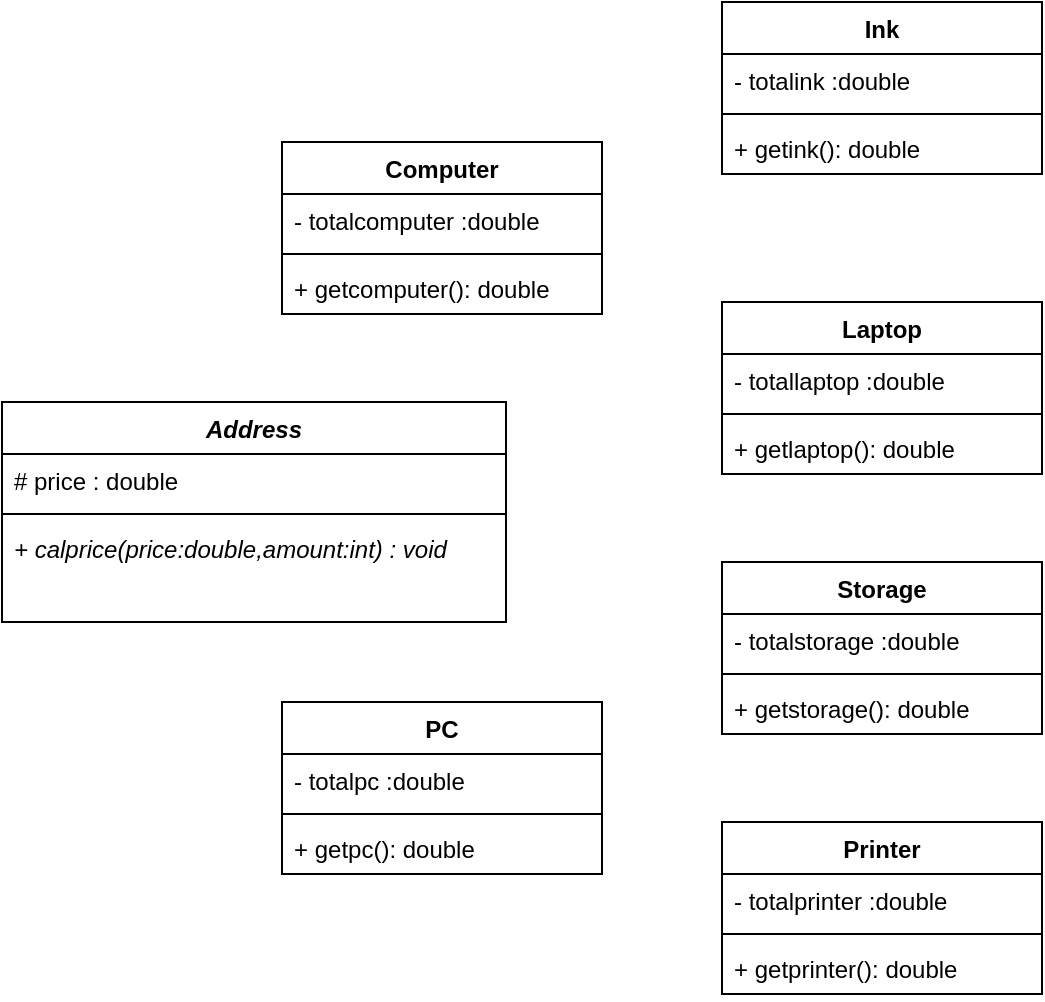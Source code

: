 <mxfile version="13.11.0" type="github">
  <diagram id="C5RBs43oDa-KdzZeNtuy" name="Page-1">
    <mxGraphModel dx="868" dy="482" grid="1" gridSize="10" guides="1" tooltips="1" connect="1" arrows="1" fold="1" page="1" pageScale="1" pageWidth="827" pageHeight="1169" math="0" shadow="0">
      <root>
        <mxCell id="WIyWlLk6GJQsqaUBKTNV-0" />
        <mxCell id="WIyWlLk6GJQsqaUBKTNV-1" parent="WIyWlLk6GJQsqaUBKTNV-0" />
        <mxCell id="zkfFHV4jXpPFQw0GAbJ--17" value="Address" style="swimlane;fontStyle=3;align=center;verticalAlign=top;childLayout=stackLayout;horizontal=1;startSize=26;horizontalStack=0;resizeParent=1;resizeLast=0;collapsible=1;marginBottom=0;rounded=0;shadow=0;strokeWidth=1;" parent="WIyWlLk6GJQsqaUBKTNV-1" vertex="1">
          <mxGeometry x="20" y="360" width="252" height="110" as="geometry">
            <mxRectangle x="550" y="140" width="160" height="26" as="alternateBounds" />
          </mxGeometry>
        </mxCell>
        <mxCell id="zkfFHV4jXpPFQw0GAbJ--18" value="# price : double" style="text;align=left;verticalAlign=top;spacingLeft=4;spacingRight=4;overflow=hidden;rotatable=0;points=[[0,0.5],[1,0.5]];portConstraint=eastwest;" parent="zkfFHV4jXpPFQw0GAbJ--17" vertex="1">
          <mxGeometry y="26" width="252" height="26" as="geometry" />
        </mxCell>
        <mxCell id="zkfFHV4jXpPFQw0GAbJ--23" value="" style="line;html=1;strokeWidth=1;align=left;verticalAlign=middle;spacingTop=-1;spacingLeft=3;spacingRight=3;rotatable=0;labelPosition=right;points=[];portConstraint=eastwest;" parent="zkfFHV4jXpPFQw0GAbJ--17" vertex="1">
          <mxGeometry y="52" width="252" height="8" as="geometry" />
        </mxCell>
        <mxCell id="zkfFHV4jXpPFQw0GAbJ--25" value="+ calprice(price:double,amount:int) : void" style="text;align=left;verticalAlign=top;spacingLeft=4;spacingRight=4;overflow=hidden;rotatable=0;points=[[0,0.5],[1,0.5]];portConstraint=eastwest;fontStyle=2" parent="zkfFHV4jXpPFQw0GAbJ--17" vertex="1">
          <mxGeometry y="60" width="252" height="26" as="geometry" />
        </mxCell>
        <mxCell id="4rQ4ULYGYFtnjdAi6lzd-0" value="Storage" style="swimlane;fontStyle=1;align=center;verticalAlign=top;childLayout=stackLayout;horizontal=1;startSize=26;horizontalStack=0;resizeParent=1;resizeParentMax=0;resizeLast=0;collapsible=1;marginBottom=0;" vertex="1" parent="WIyWlLk6GJQsqaUBKTNV-1">
          <mxGeometry x="380" y="440" width="160" height="86" as="geometry" />
        </mxCell>
        <mxCell id="4rQ4ULYGYFtnjdAi6lzd-1" value="- totalstorage :double" style="text;strokeColor=none;fillColor=none;align=left;verticalAlign=top;spacingLeft=4;spacingRight=4;overflow=hidden;rotatable=0;points=[[0,0.5],[1,0.5]];portConstraint=eastwest;" vertex="1" parent="4rQ4ULYGYFtnjdAi6lzd-0">
          <mxGeometry y="26" width="160" height="26" as="geometry" />
        </mxCell>
        <mxCell id="4rQ4ULYGYFtnjdAi6lzd-2" value="" style="line;strokeWidth=1;fillColor=none;align=left;verticalAlign=middle;spacingTop=-1;spacingLeft=3;spacingRight=3;rotatable=0;labelPosition=right;points=[];portConstraint=eastwest;" vertex="1" parent="4rQ4ULYGYFtnjdAi6lzd-0">
          <mxGeometry y="52" width="160" height="8" as="geometry" />
        </mxCell>
        <mxCell id="4rQ4ULYGYFtnjdAi6lzd-3" value="+ getstorage(): double" style="text;strokeColor=none;fillColor=none;align=left;verticalAlign=top;spacingLeft=4;spacingRight=4;overflow=hidden;rotatable=0;points=[[0,0.5],[1,0.5]];portConstraint=eastwest;" vertex="1" parent="4rQ4ULYGYFtnjdAi6lzd-0">
          <mxGeometry y="60" width="160" height="26" as="geometry" />
        </mxCell>
        <mxCell id="4rQ4ULYGYFtnjdAi6lzd-4" value="Laptop" style="swimlane;fontStyle=1;align=center;verticalAlign=top;childLayout=stackLayout;horizontal=1;startSize=26;horizontalStack=0;resizeParent=1;resizeParentMax=0;resizeLast=0;collapsible=1;marginBottom=0;" vertex="1" parent="WIyWlLk6GJQsqaUBKTNV-1">
          <mxGeometry x="380" y="310" width="160" height="86" as="geometry" />
        </mxCell>
        <mxCell id="4rQ4ULYGYFtnjdAi6lzd-5" value="- totallaptop :double" style="text;strokeColor=none;fillColor=none;align=left;verticalAlign=top;spacingLeft=4;spacingRight=4;overflow=hidden;rotatable=0;points=[[0,0.5],[1,0.5]];portConstraint=eastwest;" vertex="1" parent="4rQ4ULYGYFtnjdAi6lzd-4">
          <mxGeometry y="26" width="160" height="26" as="geometry" />
        </mxCell>
        <mxCell id="4rQ4ULYGYFtnjdAi6lzd-6" value="" style="line;strokeWidth=1;fillColor=none;align=left;verticalAlign=middle;spacingTop=-1;spacingLeft=3;spacingRight=3;rotatable=0;labelPosition=right;points=[];portConstraint=eastwest;" vertex="1" parent="4rQ4ULYGYFtnjdAi6lzd-4">
          <mxGeometry y="52" width="160" height="8" as="geometry" />
        </mxCell>
        <mxCell id="4rQ4ULYGYFtnjdAi6lzd-7" value="+ getlaptop(): double" style="text;strokeColor=none;fillColor=none;align=left;verticalAlign=top;spacingLeft=4;spacingRight=4;overflow=hidden;rotatable=0;points=[[0,0.5],[1,0.5]];portConstraint=eastwest;" vertex="1" parent="4rQ4ULYGYFtnjdAi6lzd-4">
          <mxGeometry y="60" width="160" height="26" as="geometry" />
        </mxCell>
        <mxCell id="4rQ4ULYGYFtnjdAi6lzd-8" value="Printer" style="swimlane;fontStyle=1;align=center;verticalAlign=top;childLayout=stackLayout;horizontal=1;startSize=26;horizontalStack=0;resizeParent=1;resizeParentMax=0;resizeLast=0;collapsible=1;marginBottom=0;" vertex="1" parent="WIyWlLk6GJQsqaUBKTNV-1">
          <mxGeometry x="380" y="570" width="160" height="86" as="geometry" />
        </mxCell>
        <mxCell id="4rQ4ULYGYFtnjdAi6lzd-9" value="- totalprinter :double" style="text;strokeColor=none;fillColor=none;align=left;verticalAlign=top;spacingLeft=4;spacingRight=4;overflow=hidden;rotatable=0;points=[[0,0.5],[1,0.5]];portConstraint=eastwest;" vertex="1" parent="4rQ4ULYGYFtnjdAi6lzd-8">
          <mxGeometry y="26" width="160" height="26" as="geometry" />
        </mxCell>
        <mxCell id="4rQ4ULYGYFtnjdAi6lzd-10" value="" style="line;strokeWidth=1;fillColor=none;align=left;verticalAlign=middle;spacingTop=-1;spacingLeft=3;spacingRight=3;rotatable=0;labelPosition=right;points=[];portConstraint=eastwest;" vertex="1" parent="4rQ4ULYGYFtnjdAi6lzd-8">
          <mxGeometry y="52" width="160" height="8" as="geometry" />
        </mxCell>
        <mxCell id="4rQ4ULYGYFtnjdAi6lzd-11" value="+ getprinter(): double" style="text;strokeColor=none;fillColor=none;align=left;verticalAlign=top;spacingLeft=4;spacingRight=4;overflow=hidden;rotatable=0;points=[[0,0.5],[1,0.5]];portConstraint=eastwest;" vertex="1" parent="4rQ4ULYGYFtnjdAi6lzd-8">
          <mxGeometry y="60" width="160" height="26" as="geometry" />
        </mxCell>
        <mxCell id="4rQ4ULYGYFtnjdAi6lzd-12" value="Ink" style="swimlane;fontStyle=1;align=center;verticalAlign=top;childLayout=stackLayout;horizontal=1;startSize=26;horizontalStack=0;resizeParent=1;resizeParentMax=0;resizeLast=0;collapsible=1;marginBottom=0;" vertex="1" parent="WIyWlLk6GJQsqaUBKTNV-1">
          <mxGeometry x="380" y="160" width="160" height="86" as="geometry" />
        </mxCell>
        <mxCell id="4rQ4ULYGYFtnjdAi6lzd-13" value="- totalink :double" style="text;strokeColor=none;fillColor=none;align=left;verticalAlign=top;spacingLeft=4;spacingRight=4;overflow=hidden;rotatable=0;points=[[0,0.5],[1,0.5]];portConstraint=eastwest;" vertex="1" parent="4rQ4ULYGYFtnjdAi6lzd-12">
          <mxGeometry y="26" width="160" height="26" as="geometry" />
        </mxCell>
        <mxCell id="4rQ4ULYGYFtnjdAi6lzd-14" value="" style="line;strokeWidth=1;fillColor=none;align=left;verticalAlign=middle;spacingTop=-1;spacingLeft=3;spacingRight=3;rotatable=0;labelPosition=right;points=[];portConstraint=eastwest;" vertex="1" parent="4rQ4ULYGYFtnjdAi6lzd-12">
          <mxGeometry y="52" width="160" height="8" as="geometry" />
        </mxCell>
        <mxCell id="4rQ4ULYGYFtnjdAi6lzd-15" value="+ getink(): double" style="text;strokeColor=none;fillColor=none;align=left;verticalAlign=top;spacingLeft=4;spacingRight=4;overflow=hidden;rotatable=0;points=[[0,0.5],[1,0.5]];portConstraint=eastwest;" vertex="1" parent="4rQ4ULYGYFtnjdAi6lzd-12">
          <mxGeometry y="60" width="160" height="26" as="geometry" />
        </mxCell>
        <mxCell id="4rQ4ULYGYFtnjdAi6lzd-16" value="PC" style="swimlane;fontStyle=1;align=center;verticalAlign=top;childLayout=stackLayout;horizontal=1;startSize=26;horizontalStack=0;resizeParent=1;resizeParentMax=0;resizeLast=0;collapsible=1;marginBottom=0;" vertex="1" parent="WIyWlLk6GJQsqaUBKTNV-1">
          <mxGeometry x="160" y="510" width="160" height="86" as="geometry" />
        </mxCell>
        <mxCell id="4rQ4ULYGYFtnjdAi6lzd-17" value="- totalpc :double" style="text;strokeColor=none;fillColor=none;align=left;verticalAlign=top;spacingLeft=4;spacingRight=4;overflow=hidden;rotatable=0;points=[[0,0.5],[1,0.5]];portConstraint=eastwest;" vertex="1" parent="4rQ4ULYGYFtnjdAi6lzd-16">
          <mxGeometry y="26" width="160" height="26" as="geometry" />
        </mxCell>
        <mxCell id="4rQ4ULYGYFtnjdAi6lzd-18" value="" style="line;strokeWidth=1;fillColor=none;align=left;verticalAlign=middle;spacingTop=-1;spacingLeft=3;spacingRight=3;rotatable=0;labelPosition=right;points=[];portConstraint=eastwest;" vertex="1" parent="4rQ4ULYGYFtnjdAi6lzd-16">
          <mxGeometry y="52" width="160" height="8" as="geometry" />
        </mxCell>
        <mxCell id="4rQ4ULYGYFtnjdAi6lzd-19" value="+ getpc(): double" style="text;strokeColor=none;fillColor=none;align=left;verticalAlign=top;spacingLeft=4;spacingRight=4;overflow=hidden;rotatable=0;points=[[0,0.5],[1,0.5]];portConstraint=eastwest;" vertex="1" parent="4rQ4ULYGYFtnjdAi6lzd-16">
          <mxGeometry y="60" width="160" height="26" as="geometry" />
        </mxCell>
        <mxCell id="4rQ4ULYGYFtnjdAi6lzd-20" value="Computer" style="swimlane;fontStyle=1;align=center;verticalAlign=top;childLayout=stackLayout;horizontal=1;startSize=26;horizontalStack=0;resizeParent=1;resizeParentMax=0;resizeLast=0;collapsible=1;marginBottom=0;" vertex="1" parent="WIyWlLk6GJQsqaUBKTNV-1">
          <mxGeometry x="160" y="230" width="160" height="86" as="geometry" />
        </mxCell>
        <mxCell id="4rQ4ULYGYFtnjdAi6lzd-21" value="- totalcomputer :double" style="text;strokeColor=none;fillColor=none;align=left;verticalAlign=top;spacingLeft=4;spacingRight=4;overflow=hidden;rotatable=0;points=[[0,0.5],[1,0.5]];portConstraint=eastwest;" vertex="1" parent="4rQ4ULYGYFtnjdAi6lzd-20">
          <mxGeometry y="26" width="160" height="26" as="geometry" />
        </mxCell>
        <mxCell id="4rQ4ULYGYFtnjdAi6lzd-22" value="" style="line;strokeWidth=1;fillColor=none;align=left;verticalAlign=middle;spacingTop=-1;spacingLeft=3;spacingRight=3;rotatable=0;labelPosition=right;points=[];portConstraint=eastwest;" vertex="1" parent="4rQ4ULYGYFtnjdAi6lzd-20">
          <mxGeometry y="52" width="160" height="8" as="geometry" />
        </mxCell>
        <mxCell id="4rQ4ULYGYFtnjdAi6lzd-23" value="+ getcomputer(): double" style="text;strokeColor=none;fillColor=none;align=left;verticalAlign=top;spacingLeft=4;spacingRight=4;overflow=hidden;rotatable=0;points=[[0,0.5],[1,0.5]];portConstraint=eastwest;" vertex="1" parent="4rQ4ULYGYFtnjdAi6lzd-20">
          <mxGeometry y="60" width="160" height="26" as="geometry" />
        </mxCell>
      </root>
    </mxGraphModel>
  </diagram>
</mxfile>
